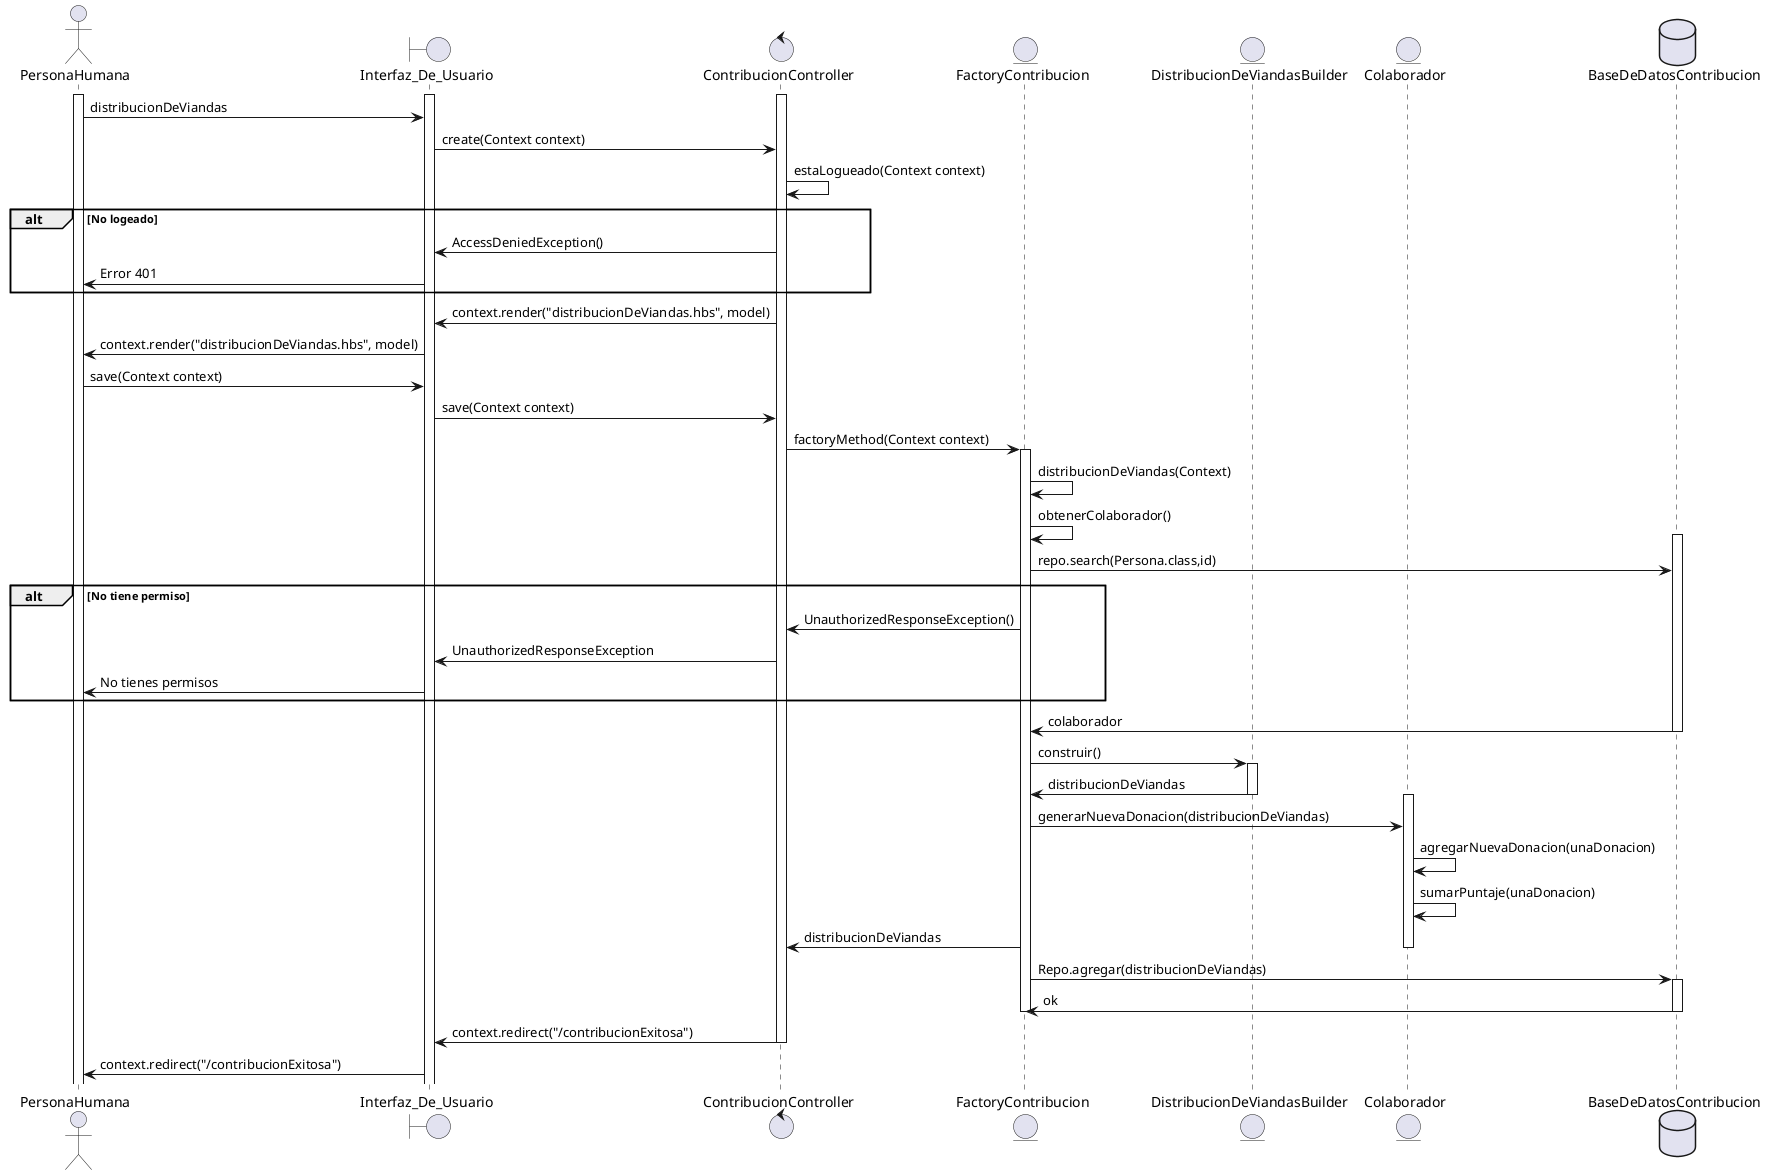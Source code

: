@startuml GenerarDistribucionDeViandas
actor PersonaHumana
boundary Interfaz_De_Usuario
control ContribucionController


entity FactoryContribucion
entity DistribucionDeViandasBuilder
entity Colaborador
database BaseDeDatosContribucion

activate PersonaHumana
activate Interfaz_De_Usuario
activate ContribucionController
PersonaHumana->Interfaz_De_Usuario: distribucionDeViandas

Interfaz_De_Usuario->ContribucionController: create(Context context)
ContribucionController->ContribucionController: estaLogueado(Context context)


alt No logeado
    ContribucionController->Interfaz_De_Usuario: AccessDeniedException()
    Interfaz_De_Usuario->PersonaHumana: Error 401
end

ContribucionController -> Interfaz_De_Usuario: context.render("distribucionDeViandas.hbs", model)
Interfaz_De_Usuario -> PersonaHumana: context.render("distribucionDeViandas.hbs", model)

PersonaHumana -> Interfaz_De_Usuario: save(Context context)
Interfaz_De_Usuario -> ContribucionController: save(Context context)
ContribucionController -> FactoryContribucion: factoryMethod(Context context)
activate FactoryContribucion
FactoryContribucion -> FactoryContribucion: distribucionDeViandas(Context)
FactoryContribucion -> FactoryContribucion: obtenerColaborador()
activate BaseDeDatosContribucion
FactoryContribucion -> BaseDeDatosContribucion : repo.search(Persona.class,id)
alt No tiene permiso
    FactoryContribucion -> ContribucionController: UnauthorizedResponseException()
    ContribucionController -> Interfaz_De_Usuario: UnauthorizedResponseException
    Interfaz_De_Usuario -> PersonaHumana: No tienes permisos
end
BaseDeDatosContribucion -> FactoryContribucion : colaborador
deactivate BaseDeDatosContribucion
FactoryContribucion -> DistribucionDeViandasBuilder: construir()
activate DistribucionDeViandasBuilder
DistribucionDeViandasBuilder -> FactoryContribucion: distribucionDeViandas
deactivate DistribucionDeViandasBuilder
activate Colaborador
FactoryContribucion -> Colaborador: generarNuevaDonacion(distribucionDeViandas)
Colaborador -> Colaborador: agregarNuevaDonacion(unaDonacion)
Colaborador -> Colaborador: sumarPuntaje(unaDonacion)
FactoryContribucion -> ContribucionController: distribucionDeViandas
deactivate Colaborador
FactoryContribucion -> BaseDeDatosContribucion: Repo.agregar(distribucionDeViandas)
activate BaseDeDatosContribucion
BaseDeDatosContribucion -> FactoryContribucion: ok
deactivate FactoryContribucion
deactivate BaseDeDatosContribucion
ContribucionController -> Interfaz_De_Usuario: context.redirect("/contribucionExitosa")
deactivate ContribucionController

Interfaz_De_Usuario -> PersonaHumana: context.redirect("/contribucionExitosa")

@enduml
